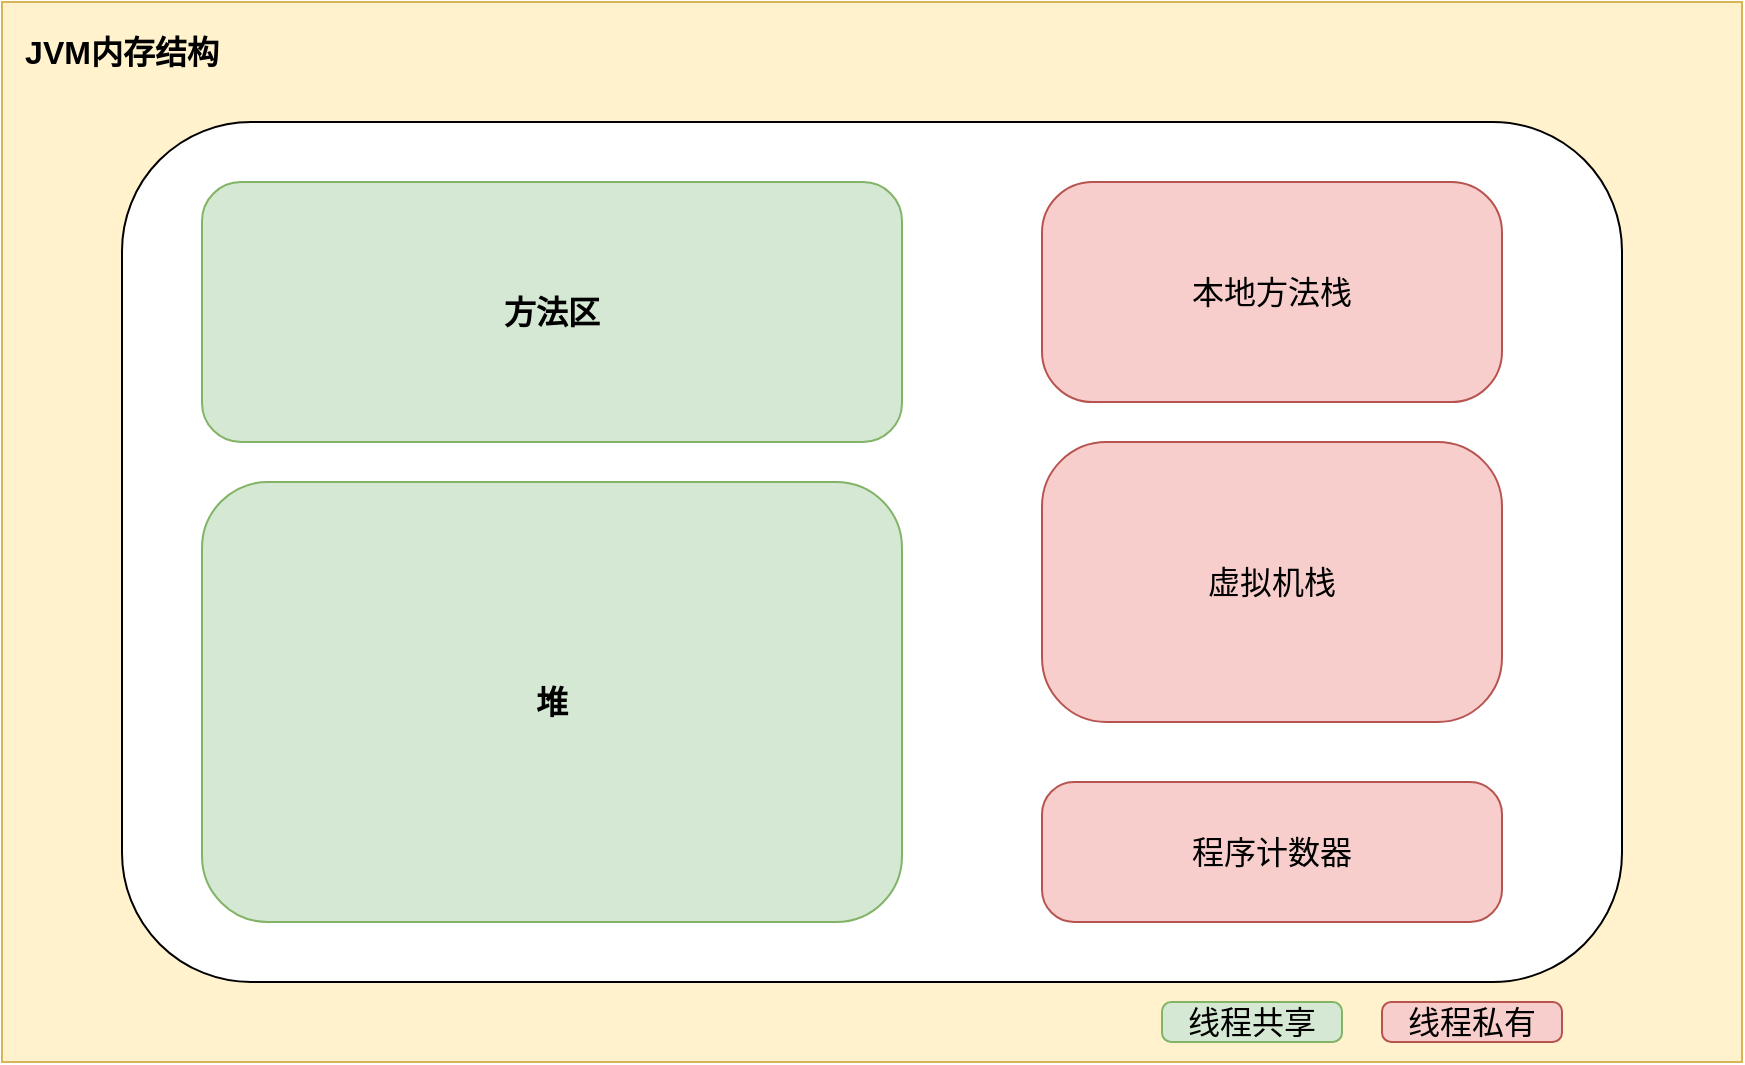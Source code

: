 <mxfile version="20.8.16" type="device"><diagram name="第 1 页" id="jqW0JHCybsgQjDQjYE9g"><mxGraphModel dx="1026" dy="743" grid="1" gridSize="10" guides="1" tooltips="1" connect="1" arrows="1" fold="1" page="1" pageScale="1" pageWidth="110000" pageHeight="170000" math="0" shadow="0"><root><mxCell id="0"/><mxCell id="1" parent="0"/><mxCell id="IK1pVJrI7NixiixmTqSo-1" value="" style="rounded=0;whiteSpace=wrap;html=1;fillColor=#fff2cc;strokeColor=#d6b656;" vertex="1" parent="1"><mxGeometry x="150" y="170" width="870" height="530" as="geometry"/></mxCell><mxCell id="IK1pVJrI7NixiixmTqSo-2" value="JVM内存结构&lt;br style=&quot;font-size: 16px;&quot;&gt;" style="text;html=1;strokeColor=none;fillColor=none;align=center;verticalAlign=middle;whiteSpace=wrap;rounded=0;fontStyle=1;fontSize=16;" vertex="1" parent="1"><mxGeometry x="160" y="180" width="100" height="30" as="geometry"/></mxCell><mxCell id="IK1pVJrI7NixiixmTqSo-3" value="" style="rounded=1;whiteSpace=wrap;html=1;fontSize=16;" vertex="1" parent="1"><mxGeometry x="210" y="230" width="750" height="430" as="geometry"/></mxCell><mxCell id="IK1pVJrI7NixiixmTqSo-4" value="线程共享" style="rounded=1;whiteSpace=wrap;html=1;fontSize=16;arcSize=23;fillColor=#d5e8d4;strokeColor=#82b366;" vertex="1" parent="1"><mxGeometry x="730" y="670" width="90" height="20" as="geometry"/></mxCell><mxCell id="IK1pVJrI7NixiixmTqSo-5" value="线程私有" style="rounded=1;whiteSpace=wrap;html=1;fontSize=16;arcSize=23;fillColor=#f8cecc;strokeColor=#b85450;" vertex="1" parent="1"><mxGeometry x="840" y="670" width="90" height="20" as="geometry"/></mxCell><mxCell id="IK1pVJrI7NixiixmTqSo-6" value="&lt;b&gt;方法区&lt;/b&gt;" style="rounded=1;whiteSpace=wrap;html=1;fontSize=16;fillColor=#d5e8d4;strokeColor=#82b366;" vertex="1" parent="1"><mxGeometry x="250" y="260" width="350" height="130" as="geometry"/></mxCell><mxCell id="IK1pVJrI7NixiixmTqSo-7" value="&lt;b&gt;堆&lt;/b&gt;" style="rounded=1;whiteSpace=wrap;html=1;fontSize=16;fillColor=#d5e8d4;strokeColor=#82b366;" vertex="1" parent="1"><mxGeometry x="250" y="410" width="350" height="220" as="geometry"/></mxCell><mxCell id="IK1pVJrI7NixiixmTqSo-8" value="程序计数器" style="rounded=1;whiteSpace=wrap;html=1;fontSize=16;arcSize=23;fillColor=#f8cecc;strokeColor=#b85450;" vertex="1" parent="1"><mxGeometry x="670" y="560" width="230" height="70" as="geometry"/></mxCell><mxCell id="IK1pVJrI7NixiixmTqSo-9" value="虚拟机栈" style="rounded=1;whiteSpace=wrap;html=1;fontSize=16;arcSize=23;fillColor=#f8cecc;strokeColor=#b85450;" vertex="1" parent="1"><mxGeometry x="670" y="390" width="230" height="140" as="geometry"/></mxCell><mxCell id="IK1pVJrI7NixiixmTqSo-10" value="本地方法栈" style="rounded=1;whiteSpace=wrap;html=1;fontSize=16;arcSize=23;fillColor=#f8cecc;strokeColor=#b85450;" vertex="1" parent="1"><mxGeometry x="670" y="260" width="230" height="110" as="geometry"/></mxCell></root></mxGraphModel></diagram></mxfile>